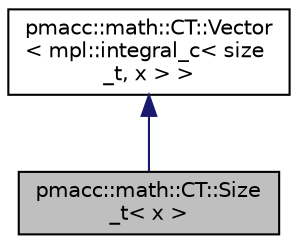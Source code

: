 digraph "pmacc::math::CT::Size_t&lt; x &gt;"
{
 // LATEX_PDF_SIZE
  edge [fontname="Helvetica",fontsize="10",labelfontname="Helvetica",labelfontsize="10"];
  node [fontname="Helvetica",fontsize="10",shape=record];
  Node1 [label="pmacc::math::CT::Size\l_t\< x \>",height=0.2,width=0.4,color="black", fillcolor="grey75", style="filled", fontcolor="black",tooltip=" "];
  Node2 -> Node1 [dir="back",color="midnightblue",fontsize="10",style="solid",fontname="Helvetica"];
  Node2 [label="pmacc::math::CT::Vector\l\< mpl::integral_c\< size\l_t, x \> \>",height=0.2,width=0.4,color="black", fillcolor="white", style="filled",URL="$structpmacc_1_1math_1_1_c_t_1_1_vector.html",tooltip=" "];
}
